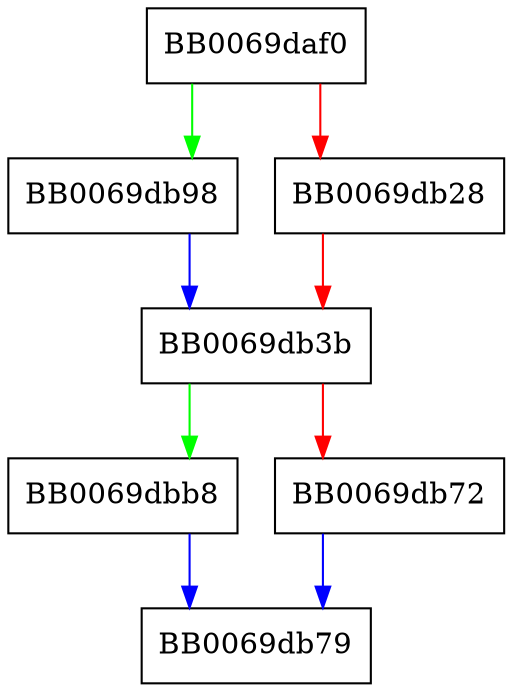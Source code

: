 digraph cipher_hw_aesni_xts_initkey {
  node [shape="box"];
  graph [splines=ortho];
  BB0069daf0 -> BB0069db98 [color="green"];
  BB0069daf0 -> BB0069db28 [color="red"];
  BB0069db28 -> BB0069db3b [color="red"];
  BB0069db3b -> BB0069dbb8 [color="green"];
  BB0069db3b -> BB0069db72 [color="red"];
  BB0069db72 -> BB0069db79 [color="blue"];
  BB0069db98 -> BB0069db3b [color="blue"];
  BB0069dbb8 -> BB0069db79 [color="blue"];
}